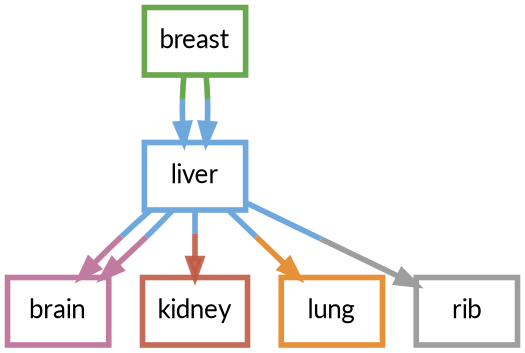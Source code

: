 digraph  {
dpi=600;size=3.5;
breast [color="#6aa84f", fillcolor=white, fontname=Lato, penwidth="3.0", shape=box];
brain [color="#c27ba0", fillcolor=white, fontname=Lato, penwidth="3.0", shape=box];
kidney [color="#be5742e1", fillcolor=white, fontname=Lato, penwidth="3.0", shape=box];
liver [color="#6fa8dc", fillcolor=white, fontname=Lato, penwidth="3.0", shape=box];
lung [color="#e69138", fillcolor=white, fontname=Lato, penwidth="3.0", shape=box];
rib [color="#9e9e9e", fillcolor=white, fontname=Lato, penwidth="3.0", shape=box];
breast -> liver  [color="#6aa84f;0.5:#6fa8dc", key=0, penwidth=3];
breast -> liver  [color="#6aa84f;0.5:#6fa8dc", key=1, penwidth=3];
liver -> brain  [color="#6fa8dc;0.5:#c27ba0", key=0, penwidth=3];
liver -> brain  [color="#6fa8dc;0.5:#c27ba0", key=1, penwidth=3];
liver -> kidney  [color="#6fa8dc;0.5:#be5742e1", key=0, penwidth=3];
liver -> lung  [color="#6fa8dc;0.5:#e69138", key=0, penwidth=3];
liver -> rib  [color="#6fa8dc;0.5:#9e9e9e", key=0, penwidth=3];
}
